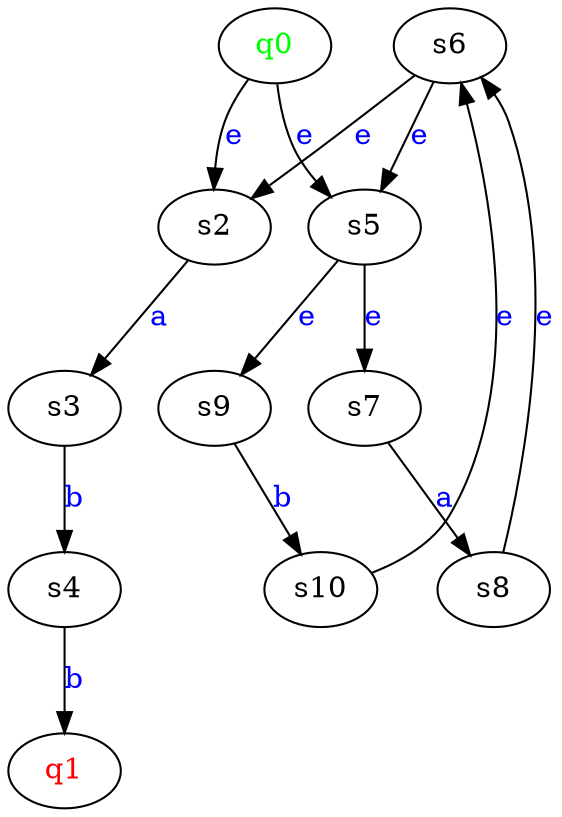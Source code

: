 digraph G {
	"s2"->"s3"[ label=<<font color="blue">a</font>> ];
	"s3"->"s4"[ label=<<font color="blue">b</font>> ];
	"s5"->"s9"[ label=<<font color="blue">e</font>> ];
	"s10"->"s6"[ label=<<font color="blue">e</font>> ];
	"q0"->"s5"[ label=<<font color="blue">e</font>> ];
	"s4"->"q1"[ label=<<font color="blue">b</font>> ];
	"s5"->"s7"[ label=<<font color="blue">e</font>> ];
	"s8"->"s6"[ label=<<font color="blue">e</font>> ];
	"s7"->"s8"[ label=<<font color="blue">a</font>> ];
	"s9"->"s10"[ label=<<font color="blue">b</font>> ];
	"s6"->"s5"[ label=<<font color="blue">e</font>> ];
	"s6"->"s2"[ label=<<font color="blue">e</font>> ];
	"q0"->"s2"[ label=<<font color="blue">e</font>> ];
	"q0" [ label=<<font color="green">q0</font>> ];
	"q1" [ label=<<font color="red">q1</font>> ];
	"s10";
	"s2";
	"s3";
	"s4";
	"s5";
	"s6";
	"s7";
	"s8";
	"s9";

}
